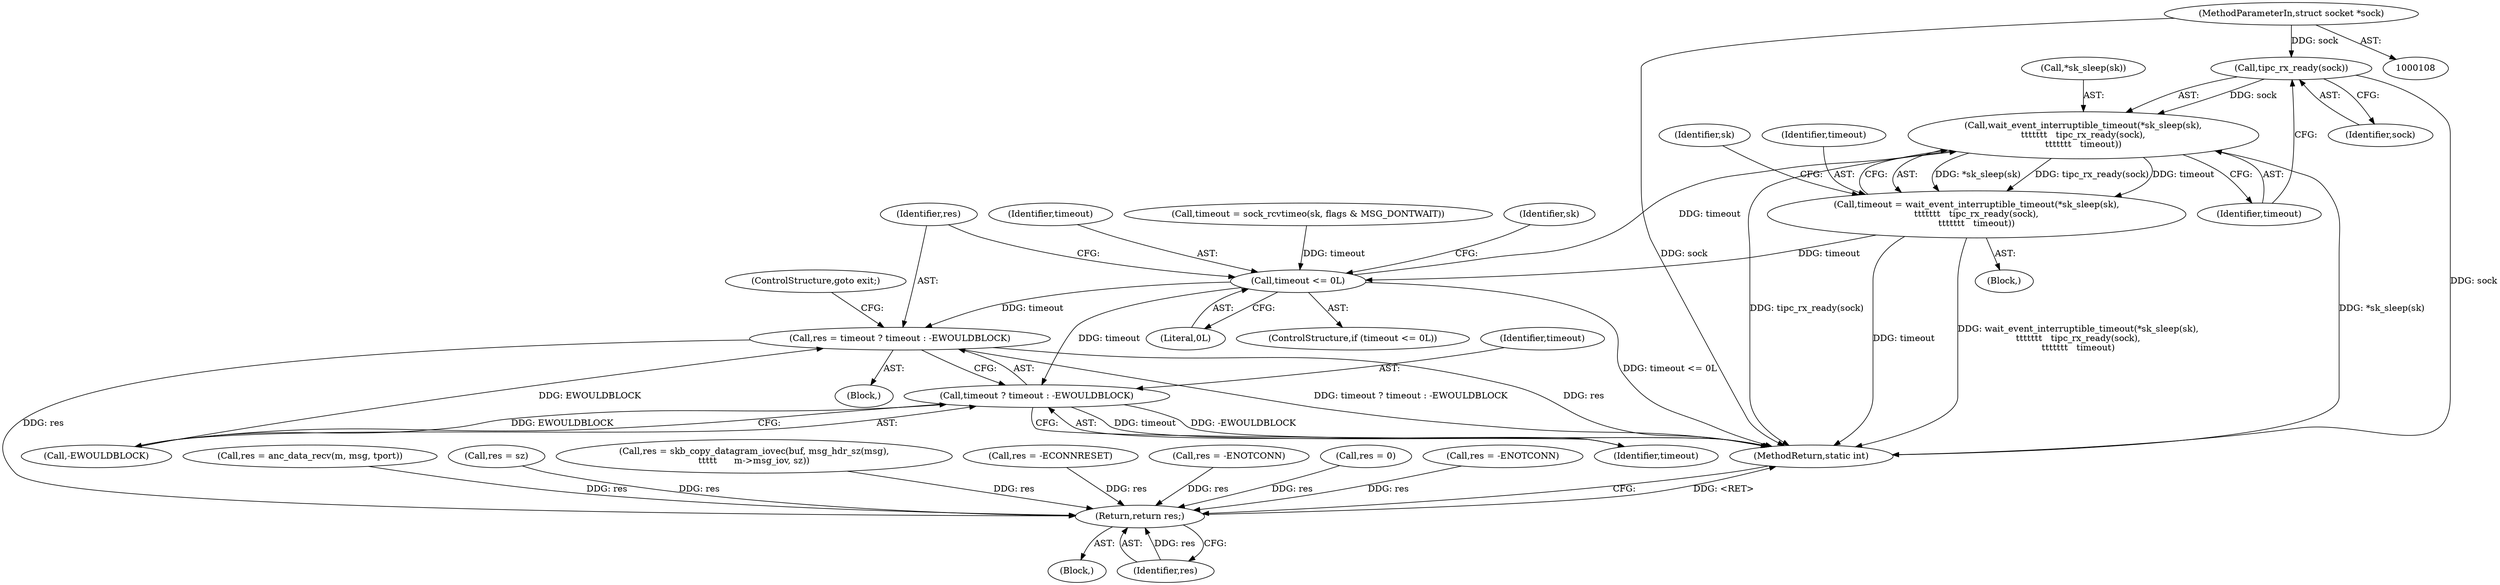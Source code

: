 digraph "0_linux_f3d3342602f8bcbf37d7c46641cb9bca7618eb1c_32@API" {
"1000202" [label="(Call,tipc_rx_ready(sock))"];
"1000110" [label="(MethodParameterIn,struct socket *sock)"];
"1000198" [label="(Call,wait_event_interruptible_timeout(*sk_sleep(sk),\n\t\t\t\t\t\t\t   tipc_rx_ready(sock),\n\t\t\t\t\t\t\t   timeout))"];
"1000196" [label="(Call,timeout = wait_event_interruptible_timeout(*sk_sleep(sk),\n\t\t\t\t\t\t\t   tipc_rx_ready(sock),\n\t\t\t\t\t\t\t   timeout))"];
"1000182" [label="(Call,timeout <= 0L)"];
"1000186" [label="(Call,res = timeout ? timeout : -EWOULDBLOCK)"];
"1000338" [label="(Return,return res;)"];
"1000188" [label="(Call,timeout ? timeout : -EWOULDBLOCK)"];
"1000204" [label="(Identifier,timeout)"];
"1000190" [label="(Identifier,timeout)"];
"1000338" [label="(Return,return res;)"];
"1000239" [label="(Call,res = anc_data_recv(m, msg, tport))"];
"1000114" [label="(Block,)"];
"1000279" [label="(Call,res = sz)"];
"1000168" [label="(Block,)"];
"1000186" [label="(Call,res = timeout ? timeout : -EWOULDBLOCK)"];
"1000184" [label="(Literal,0L)"];
"1000203" [label="(Identifier,sock)"];
"1000195" [label="(Identifier,sk)"];
"1000182" [label="(Call,timeout <= 0L)"];
"1000198" [label="(Call,wait_event_interruptible_timeout(*sk_sleep(sk),\n\t\t\t\t\t\t\t   tipc_rx_ready(sock),\n\t\t\t\t\t\t\t   timeout))"];
"1000191" [label="(Call,-EWOULDBLOCK)"];
"1000110" [label="(MethodParameterIn,struct socket *sock)"];
"1000187" [label="(Identifier,res)"];
"1000266" [label="(Call,res = skb_copy_datagram_iovec(buf, msg_hdr_sz(msg),\n\t\t\t\t\t      m->msg_iov, sz))"];
"1000183" [label="(Identifier,timeout)"];
"1000197" [label="(Identifier,timeout)"];
"1000302" [label="(Call,res = -ECONNRESET)"];
"1000189" [label="(Identifier,timeout)"];
"1000176" [label="(Call,res = -ENOTCONN)"];
"1000206" [label="(Identifier,sk)"];
"1000196" [label="(Call,timeout = wait_event_interruptible_timeout(*sk_sleep(sk),\n\t\t\t\t\t\t\t   tipc_rx_ready(sock),\n\t\t\t\t\t\t\t   timeout))"];
"1000298" [label="(Call,res = 0)"];
"1000149" [label="(Call,res = -ENOTCONN)"];
"1000340" [label="(MethodReturn,static int)"];
"1000154" [label="(Call,timeout = sock_rcvtimeo(sk, flags & MSG_DONTWAIT))"];
"1000188" [label="(Call,timeout ? timeout : -EWOULDBLOCK)"];
"1000202" [label="(Call,tipc_rx_ready(sock))"];
"1000181" [label="(ControlStructure,if (timeout <= 0L))"];
"1000193" [label="(ControlStructure,goto exit;)"];
"1000339" [label="(Identifier,res)"];
"1000185" [label="(Block,)"];
"1000199" [label="(Call,*sk_sleep(sk))"];
"1000202" -> "1000198"  [label="AST: "];
"1000202" -> "1000203"  [label="CFG: "];
"1000203" -> "1000202"  [label="AST: "];
"1000204" -> "1000202"  [label="CFG: "];
"1000202" -> "1000340"  [label="DDG: sock"];
"1000202" -> "1000198"  [label="DDG: sock"];
"1000110" -> "1000202"  [label="DDG: sock"];
"1000110" -> "1000108"  [label="AST: "];
"1000110" -> "1000340"  [label="DDG: sock"];
"1000198" -> "1000196"  [label="AST: "];
"1000198" -> "1000204"  [label="CFG: "];
"1000199" -> "1000198"  [label="AST: "];
"1000204" -> "1000198"  [label="AST: "];
"1000196" -> "1000198"  [label="CFG: "];
"1000198" -> "1000340"  [label="DDG: *sk_sleep(sk)"];
"1000198" -> "1000340"  [label="DDG: tipc_rx_ready(sock)"];
"1000198" -> "1000196"  [label="DDG: *sk_sleep(sk)"];
"1000198" -> "1000196"  [label="DDG: tipc_rx_ready(sock)"];
"1000198" -> "1000196"  [label="DDG: timeout"];
"1000182" -> "1000198"  [label="DDG: timeout"];
"1000196" -> "1000168"  [label="AST: "];
"1000197" -> "1000196"  [label="AST: "];
"1000206" -> "1000196"  [label="CFG: "];
"1000196" -> "1000340"  [label="DDG: timeout"];
"1000196" -> "1000340"  [label="DDG: wait_event_interruptible_timeout(*sk_sleep(sk),\n\t\t\t\t\t\t\t   tipc_rx_ready(sock),\n\t\t\t\t\t\t\t   timeout)"];
"1000196" -> "1000182"  [label="DDG: timeout"];
"1000182" -> "1000181"  [label="AST: "];
"1000182" -> "1000184"  [label="CFG: "];
"1000183" -> "1000182"  [label="AST: "];
"1000184" -> "1000182"  [label="AST: "];
"1000187" -> "1000182"  [label="CFG: "];
"1000195" -> "1000182"  [label="CFG: "];
"1000182" -> "1000340"  [label="DDG: timeout <= 0L"];
"1000154" -> "1000182"  [label="DDG: timeout"];
"1000182" -> "1000186"  [label="DDG: timeout"];
"1000182" -> "1000188"  [label="DDG: timeout"];
"1000186" -> "1000185"  [label="AST: "];
"1000186" -> "1000188"  [label="CFG: "];
"1000187" -> "1000186"  [label="AST: "];
"1000188" -> "1000186"  [label="AST: "];
"1000193" -> "1000186"  [label="CFG: "];
"1000186" -> "1000340"  [label="DDG: timeout ? timeout : -EWOULDBLOCK"];
"1000186" -> "1000340"  [label="DDG: res"];
"1000191" -> "1000186"  [label="DDG: EWOULDBLOCK"];
"1000186" -> "1000338"  [label="DDG: res"];
"1000338" -> "1000114"  [label="AST: "];
"1000338" -> "1000339"  [label="CFG: "];
"1000339" -> "1000338"  [label="AST: "];
"1000340" -> "1000338"  [label="CFG: "];
"1000338" -> "1000340"  [label="DDG: <RET>"];
"1000339" -> "1000338"  [label="DDG: res"];
"1000279" -> "1000338"  [label="DDG: res"];
"1000302" -> "1000338"  [label="DDG: res"];
"1000298" -> "1000338"  [label="DDG: res"];
"1000239" -> "1000338"  [label="DDG: res"];
"1000266" -> "1000338"  [label="DDG: res"];
"1000176" -> "1000338"  [label="DDG: res"];
"1000149" -> "1000338"  [label="DDG: res"];
"1000188" -> "1000190"  [label="CFG: "];
"1000188" -> "1000191"  [label="CFG: "];
"1000189" -> "1000188"  [label="AST: "];
"1000190" -> "1000188"  [label="AST: "];
"1000191" -> "1000188"  [label="AST: "];
"1000188" -> "1000340"  [label="DDG: timeout"];
"1000188" -> "1000340"  [label="DDG: -EWOULDBLOCK"];
"1000191" -> "1000188"  [label="DDG: EWOULDBLOCK"];
}
